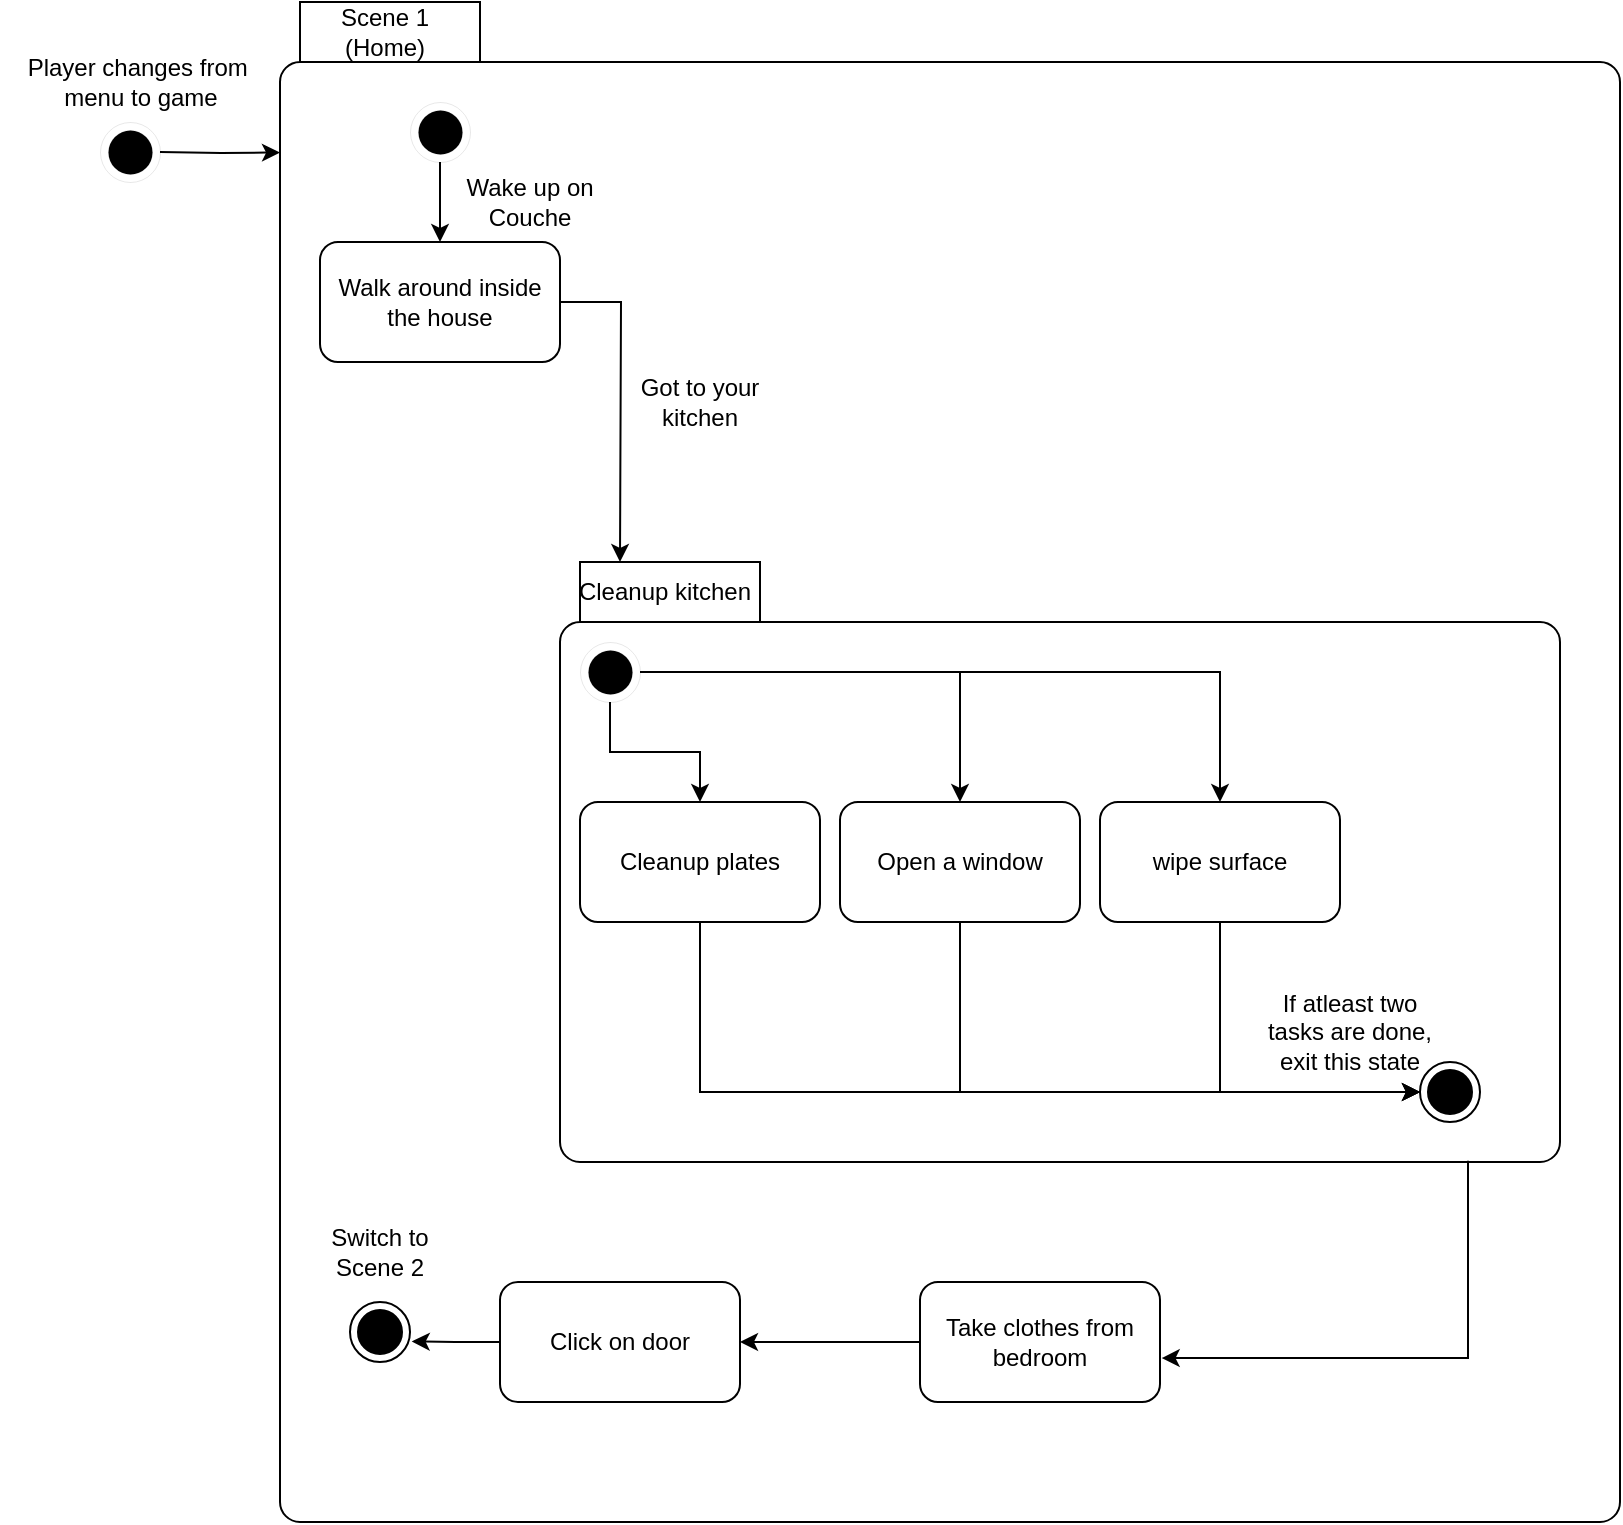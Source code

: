 <mxfile version="24.8.6">
  <diagram name="Seite-1" id="4A2YwwTTmII6rBf1Q2FR">
    <mxGraphModel dx="2006" dy="1180" grid="1" gridSize="10" guides="1" tooltips="1" connect="1" arrows="1" fold="1" page="1" pageScale="1" pageWidth="827" pageHeight="1169" math="0" shadow="0">
      <root>
        <mxCell id="0" />
        <mxCell id="1" parent="0" />
        <mxCell id="6ftq6j65stskF8XGJ8QF-1" value="" style="ellipse;html=1;shape=endState;fillColor=strokeColor;strokeWidth=0;" parent="1" vertex="1">
          <mxGeometry x="50" y="80" width="30" height="30" as="geometry" />
        </mxCell>
        <mxCell id="6ftq6j65stskF8XGJ8QF-2" value="Player changes from&amp;nbsp;&lt;div&gt;menu to game&lt;/div&gt;" style="text;html=1;align=center;verticalAlign=middle;resizable=0;points=[];autosize=1;strokeColor=none;fillColor=none;" parent="1" vertex="1">
          <mxGeometry y="40" width="140" height="40" as="geometry" />
        </mxCell>
        <mxCell id="6ftq6j65stskF8XGJ8QF-3" value="Scene 1&lt;div&gt;(Home)&lt;/div&gt;" style="shape=folder;align=center;verticalAlign=middle;fontStyle=0;tabWidth=100;tabHeight=30;tabPosition=left;html=1;boundedLbl=1;labelInHeader=1;rounded=1;absoluteArcSize=1;arcSize=10;whiteSpace=wrap;" parent="1" vertex="1">
          <mxGeometry x="140" y="20" width="670" height="760" as="geometry" />
        </mxCell>
        <mxCell id="6ftq6j65stskF8XGJ8QF-4" style="edgeStyle=orthogonalEdgeStyle;rounded=0;orthogonalLoop=1;jettySize=auto;html=1;" parent="1" edge="1">
          <mxGeometry relative="1" as="geometry">
            <mxPoint x="80" y="95" as="sourcePoint" />
            <mxPoint x="140" y="95.24" as="targetPoint" />
          </mxGeometry>
        </mxCell>
        <mxCell id="UIB05lLIntMKHFcyhaDu-1" value="" style="ellipse;html=1;shape=endState;fillColor=strokeColor;strokeWidth=0;" parent="1" vertex="1">
          <mxGeometry x="205" y="70" width="30" height="30" as="geometry" />
        </mxCell>
        <mxCell id="UIB05lLIntMKHFcyhaDu-11" style="edgeStyle=orthogonalEdgeStyle;rounded=0;orthogonalLoop=1;jettySize=auto;html=1;" parent="1" source="UIB05lLIntMKHFcyhaDu-2" edge="1">
          <mxGeometry relative="1" as="geometry">
            <mxPoint x="310" y="300" as="targetPoint" />
          </mxGeometry>
        </mxCell>
        <mxCell id="UIB05lLIntMKHFcyhaDu-2" value="Walk around inside the house" style="rounded=1;whiteSpace=wrap;html=1;" parent="1" vertex="1">
          <mxGeometry x="160" y="140" width="120" height="60" as="geometry" />
        </mxCell>
        <mxCell id="UIB05lLIntMKHFcyhaDu-3" style="edgeStyle=orthogonalEdgeStyle;rounded=0;orthogonalLoop=1;jettySize=auto;html=1;exitX=0.5;exitY=1;exitDx=0;exitDy=0;entryX=0.5;entryY=0;entryDx=0;entryDy=0;" parent="1" source="UIB05lLIntMKHFcyhaDu-1" edge="1" target="UIB05lLIntMKHFcyhaDu-2">
          <mxGeometry relative="1" as="geometry">
            <mxPoint x="120.0" y="120" as="sourcePoint" />
            <mxPoint x="120.0" y="140" as="targetPoint" />
          </mxGeometry>
        </mxCell>
        <mxCell id="UIB05lLIntMKHFcyhaDu-4" value="Wake up on Couche" style="text;html=1;align=center;verticalAlign=middle;whiteSpace=wrap;rounded=0;" parent="1" vertex="1">
          <mxGeometry x="230" y="100" width="70" height="40" as="geometry" />
        </mxCell>
        <mxCell id="jhFWgw9EQ6ii1iLFkqNG-3" style="edgeStyle=orthogonalEdgeStyle;rounded=0;orthogonalLoop=1;jettySize=auto;html=1;" edge="1" parent="1" source="UIB05lLIntMKHFcyhaDu-5" target="UIB05lLIntMKHFcyhaDu-38">
          <mxGeometry relative="1" as="geometry" />
        </mxCell>
        <mxCell id="UIB05lLIntMKHFcyhaDu-5" value="Take clothes from bedroom" style="rounded=1;whiteSpace=wrap;html=1;" parent="1" vertex="1">
          <mxGeometry x="460" y="660" width="120" height="60" as="geometry" />
        </mxCell>
        <mxCell id="UIB05lLIntMKHFcyhaDu-6" value="" style="ellipse;html=1;shape=endState;fillColor=strokeColor;" parent="1" vertex="1">
          <mxGeometry x="175" y="670" width="30" height="30" as="geometry" />
        </mxCell>
        <mxCell id="UIB05lLIntMKHFcyhaDu-7" value="Switch to Scene 2" style="text;html=1;align=center;verticalAlign=middle;whiteSpace=wrap;rounded=0;" parent="1" vertex="1">
          <mxGeometry x="160" y="630" width="60" height="30" as="geometry" />
        </mxCell>
        <mxCell id="UIB05lLIntMKHFcyhaDu-12" value="Cleanup kitchen" style="shape=folder;align=center;verticalAlign=middle;fontStyle=0;tabWidth=100;tabHeight=30;tabPosition=left;html=1;boundedLbl=1;labelInHeader=1;rounded=1;absoluteArcSize=1;arcSize=10;whiteSpace=wrap;" parent="1" vertex="1">
          <mxGeometry x="280" y="300" width="500" height="300" as="geometry" />
        </mxCell>
        <mxCell id="UIB05lLIntMKHFcyhaDu-15" style="edgeStyle=orthogonalEdgeStyle;rounded=0;orthogonalLoop=1;jettySize=auto;html=1;entryX=0.5;entryY=0;entryDx=0;entryDy=0;" parent="1" source="UIB05lLIntMKHFcyhaDu-13" target="UIB05lLIntMKHFcyhaDu-14" edge="1">
          <mxGeometry relative="1" as="geometry" />
        </mxCell>
        <mxCell id="UIB05lLIntMKHFcyhaDu-17" style="edgeStyle=orthogonalEdgeStyle;rounded=0;orthogonalLoop=1;jettySize=auto;html=1;" parent="1" source="UIB05lLIntMKHFcyhaDu-13" target="UIB05lLIntMKHFcyhaDu-16" edge="1">
          <mxGeometry relative="1" as="geometry" />
        </mxCell>
        <mxCell id="UIB05lLIntMKHFcyhaDu-19" style="edgeStyle=orthogonalEdgeStyle;rounded=0;orthogonalLoop=1;jettySize=auto;html=1;" parent="1" source="UIB05lLIntMKHFcyhaDu-13" target="UIB05lLIntMKHFcyhaDu-18" edge="1">
          <mxGeometry relative="1" as="geometry" />
        </mxCell>
        <mxCell id="UIB05lLIntMKHFcyhaDu-13" value="" style="ellipse;html=1;shape=endState;fillColor=strokeColor;strokeWidth=0;" parent="1" vertex="1">
          <mxGeometry x="290" y="340" width="30" height="30" as="geometry" />
        </mxCell>
        <mxCell id="UIB05lLIntMKHFcyhaDu-21" style="edgeStyle=orthogonalEdgeStyle;rounded=0;orthogonalLoop=1;jettySize=auto;html=1;entryX=0;entryY=0.5;entryDx=0;entryDy=0;" parent="1" source="UIB05lLIntMKHFcyhaDu-14" target="UIB05lLIntMKHFcyhaDu-20" edge="1">
          <mxGeometry relative="1" as="geometry">
            <Array as="points">
              <mxPoint x="350" y="565" />
            </Array>
          </mxGeometry>
        </mxCell>
        <mxCell id="UIB05lLIntMKHFcyhaDu-14" value="Cleanup plates" style="rounded=1;whiteSpace=wrap;html=1;" parent="1" vertex="1">
          <mxGeometry x="290" y="420" width="120" height="60" as="geometry" />
        </mxCell>
        <mxCell id="UIB05lLIntMKHFcyhaDu-22" style="edgeStyle=orthogonalEdgeStyle;rounded=0;orthogonalLoop=1;jettySize=auto;html=1;entryX=0;entryY=0.5;entryDx=0;entryDy=0;" parent="1" source="UIB05lLIntMKHFcyhaDu-16" target="UIB05lLIntMKHFcyhaDu-20" edge="1">
          <mxGeometry relative="1" as="geometry">
            <Array as="points">
              <mxPoint x="480" y="565" />
            </Array>
          </mxGeometry>
        </mxCell>
        <mxCell id="UIB05lLIntMKHFcyhaDu-16" value="Open a window" style="rounded=1;whiteSpace=wrap;html=1;" parent="1" vertex="1">
          <mxGeometry x="420" y="420" width="120" height="60" as="geometry" />
        </mxCell>
        <mxCell id="UIB05lLIntMKHFcyhaDu-23" style="edgeStyle=orthogonalEdgeStyle;rounded=0;orthogonalLoop=1;jettySize=auto;html=1;entryX=0;entryY=0.5;entryDx=0;entryDy=0;" parent="1" source="UIB05lLIntMKHFcyhaDu-18" target="UIB05lLIntMKHFcyhaDu-20" edge="1">
          <mxGeometry relative="1" as="geometry">
            <Array as="points">
              <mxPoint x="610" y="565" />
            </Array>
          </mxGeometry>
        </mxCell>
        <mxCell id="UIB05lLIntMKHFcyhaDu-18" value="wipe surface" style="rounded=1;whiteSpace=wrap;html=1;" parent="1" vertex="1">
          <mxGeometry x="550" y="420" width="120" height="60" as="geometry" />
        </mxCell>
        <mxCell id="UIB05lLIntMKHFcyhaDu-20" value="" style="ellipse;html=1;shape=endState;fillColor=strokeColor;" parent="1" vertex="1">
          <mxGeometry x="710" y="550" width="30" height="30" as="geometry" />
        </mxCell>
        <mxCell id="UIB05lLIntMKHFcyhaDu-24" value="If atleast two tasks are done, exit this state" style="text;html=1;align=center;verticalAlign=middle;whiteSpace=wrap;rounded=0;" parent="1" vertex="1">
          <mxGeometry x="630" y="510" width="90" height="50" as="geometry" />
        </mxCell>
        <mxCell id="UIB05lLIntMKHFcyhaDu-28" value="Got to your kitchen" style="text;html=1;align=center;verticalAlign=middle;whiteSpace=wrap;rounded=0;" parent="1" vertex="1">
          <mxGeometry x="315" y="200" width="70" height="40" as="geometry" />
        </mxCell>
        <mxCell id="UIB05lLIntMKHFcyhaDu-38" value="Click on door" style="rounded=1;whiteSpace=wrap;html=1;" parent="1" vertex="1">
          <mxGeometry x="250" y="660" width="120" height="60" as="geometry" />
        </mxCell>
        <mxCell id="UIB05lLIntMKHFcyhaDu-40" style="edgeStyle=orthogonalEdgeStyle;rounded=0;orthogonalLoop=1;jettySize=auto;html=1;entryX=1.029;entryY=0.657;entryDx=0;entryDy=0;entryPerimeter=0;" parent="1" source="UIB05lLIntMKHFcyhaDu-38" target="UIB05lLIntMKHFcyhaDu-6" edge="1">
          <mxGeometry relative="1" as="geometry" />
        </mxCell>
        <mxCell id="jhFWgw9EQ6ii1iLFkqNG-2" style="edgeStyle=orthogonalEdgeStyle;rounded=0;orthogonalLoop=1;jettySize=auto;html=1;entryX=1.007;entryY=0.634;entryDx=0;entryDy=0;entryPerimeter=0;exitX=0.908;exitY=0.998;exitDx=0;exitDy=0;exitPerimeter=0;" edge="1" parent="1" source="UIB05lLIntMKHFcyhaDu-12" target="UIB05lLIntMKHFcyhaDu-5">
          <mxGeometry relative="1" as="geometry">
            <mxPoint x="749" y="610" as="sourcePoint" />
            <mxPoint x="720" y="690" as="targetPoint" />
          </mxGeometry>
        </mxCell>
      </root>
    </mxGraphModel>
  </diagram>
</mxfile>
